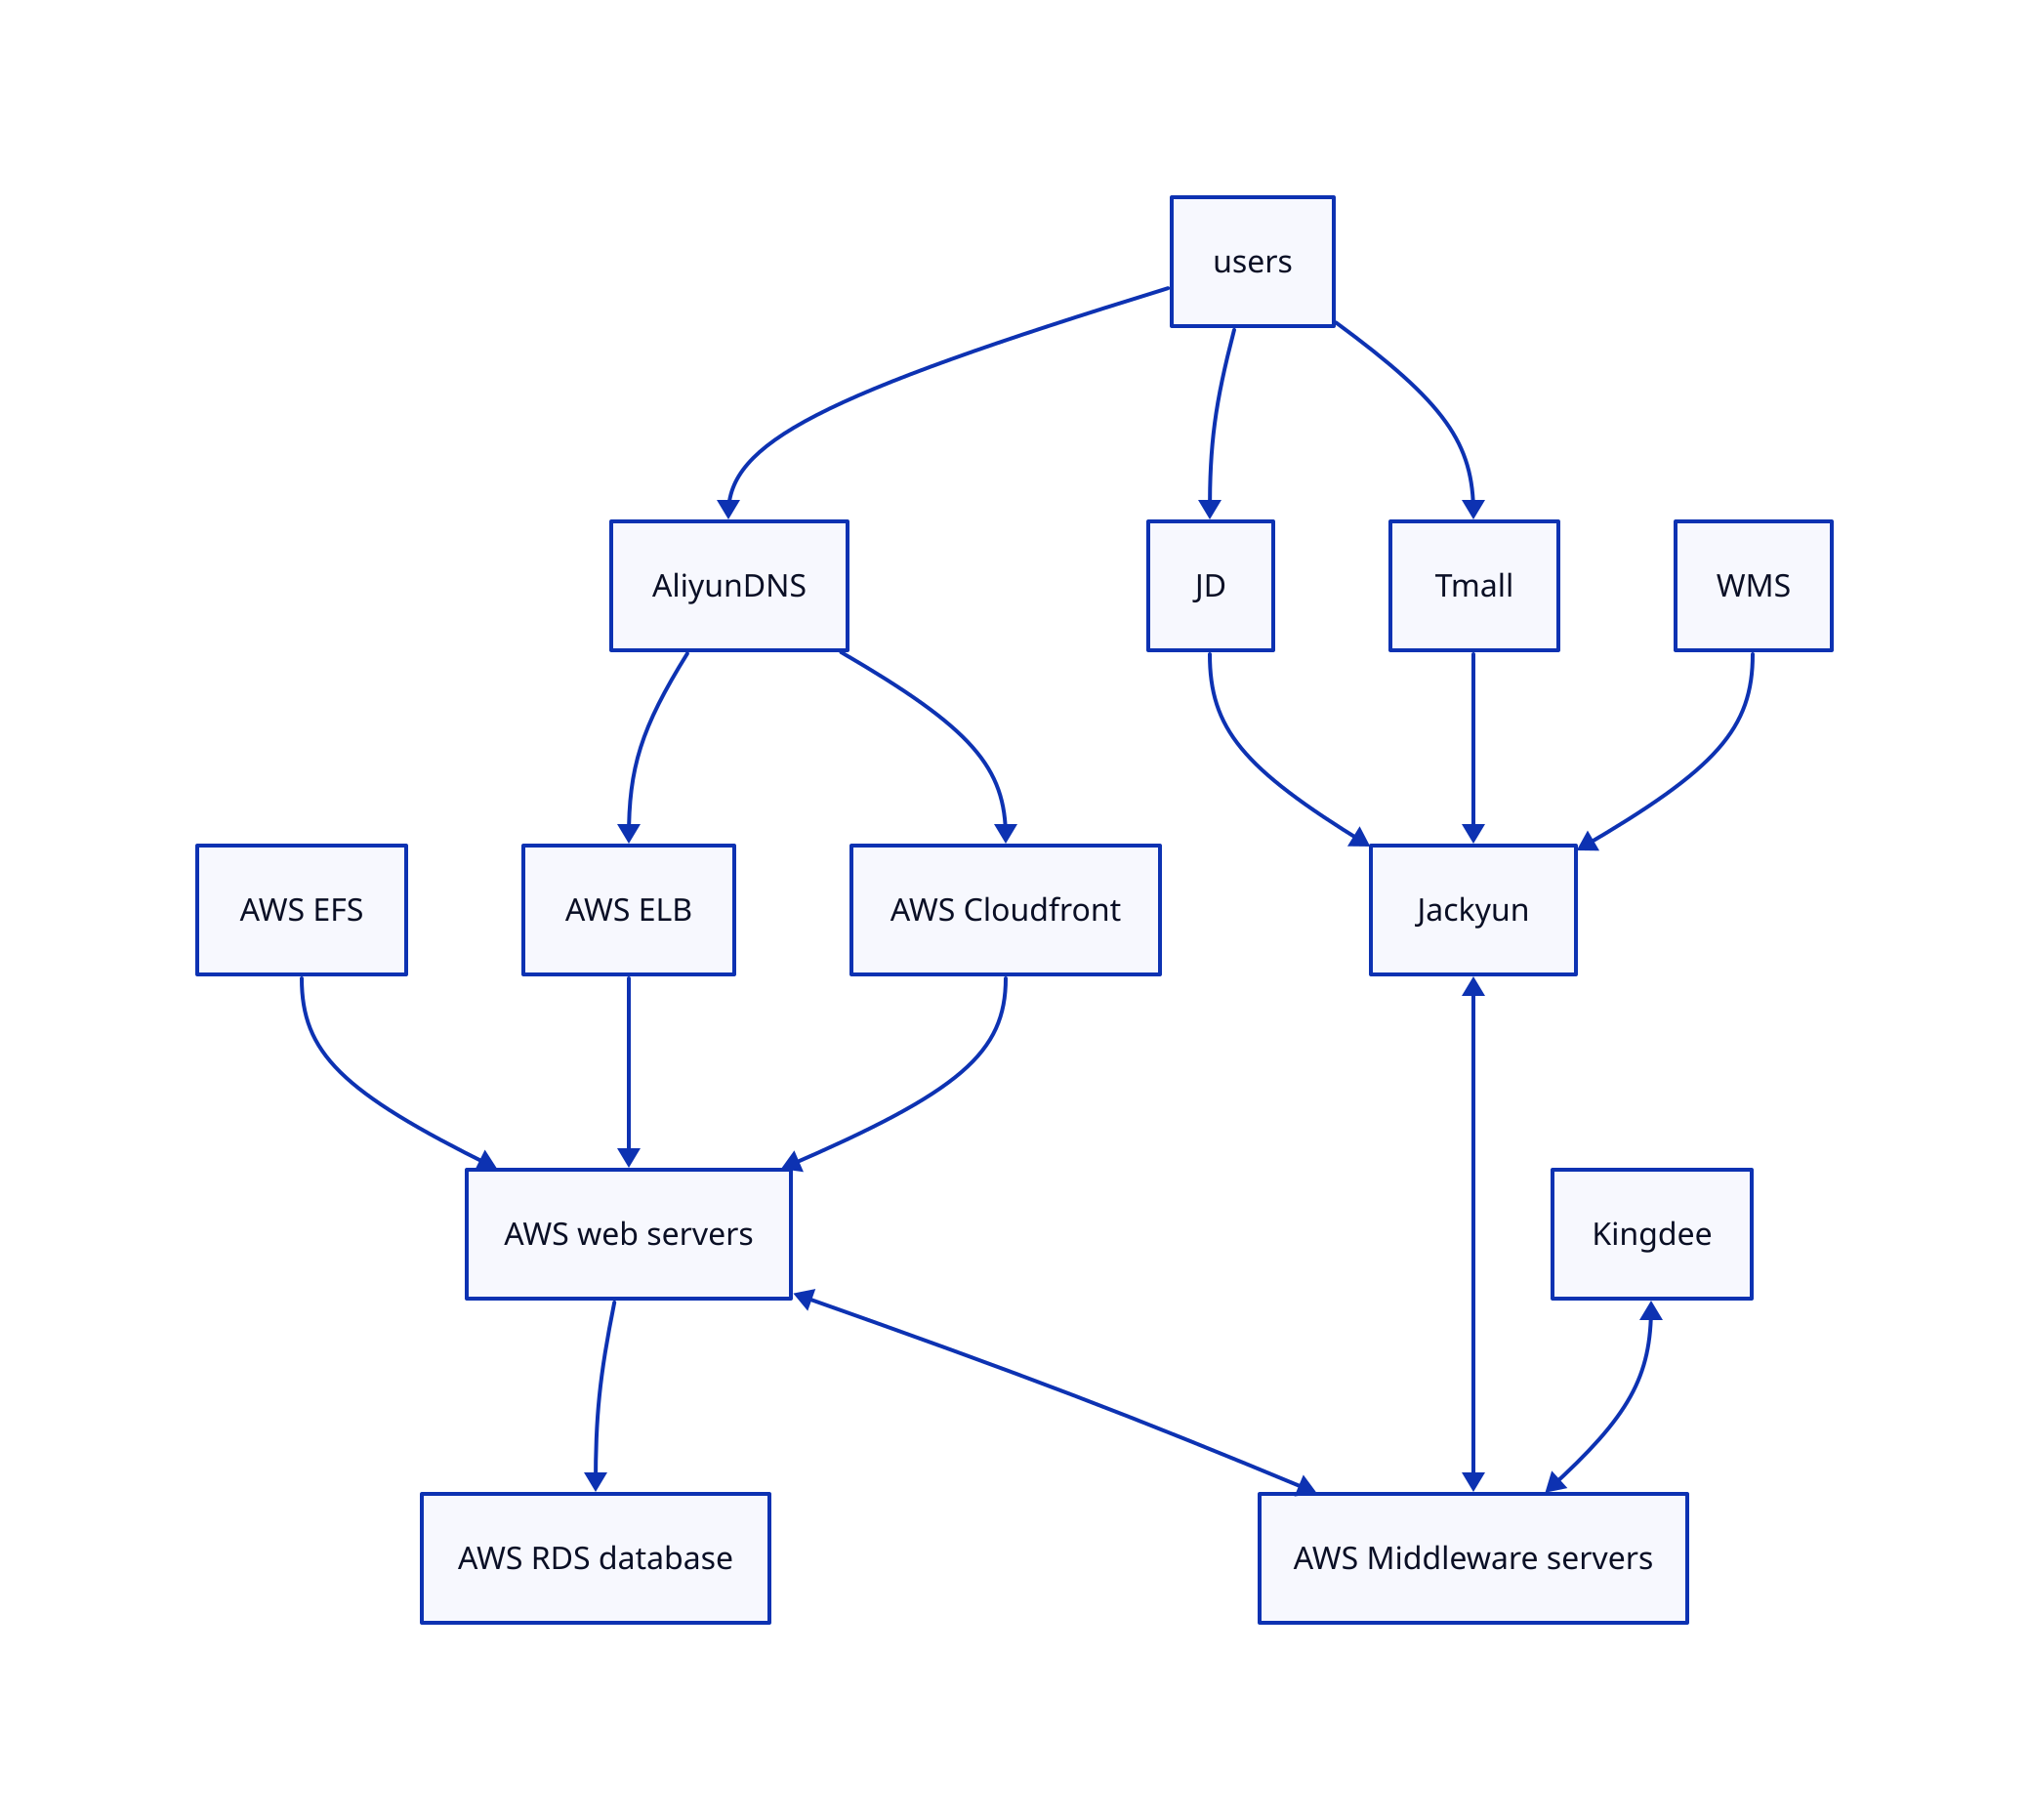 u: users
a: AliyunDNS
c: AWS Cloudfront
j: JD
t: Tmall
e: AWS ELB
w: AWS web servers
d: AWS RDS database
m: AWS Middleware servers
k: Jackyun
u -> a
u -> j
u -> t
j -> k
t -> k
a -> c
a -> e
AWS EFS -> w
e -> w
c -> w
w -> d
w <-> m
k <-> m
WMS -> k
Kingdee <-> m

